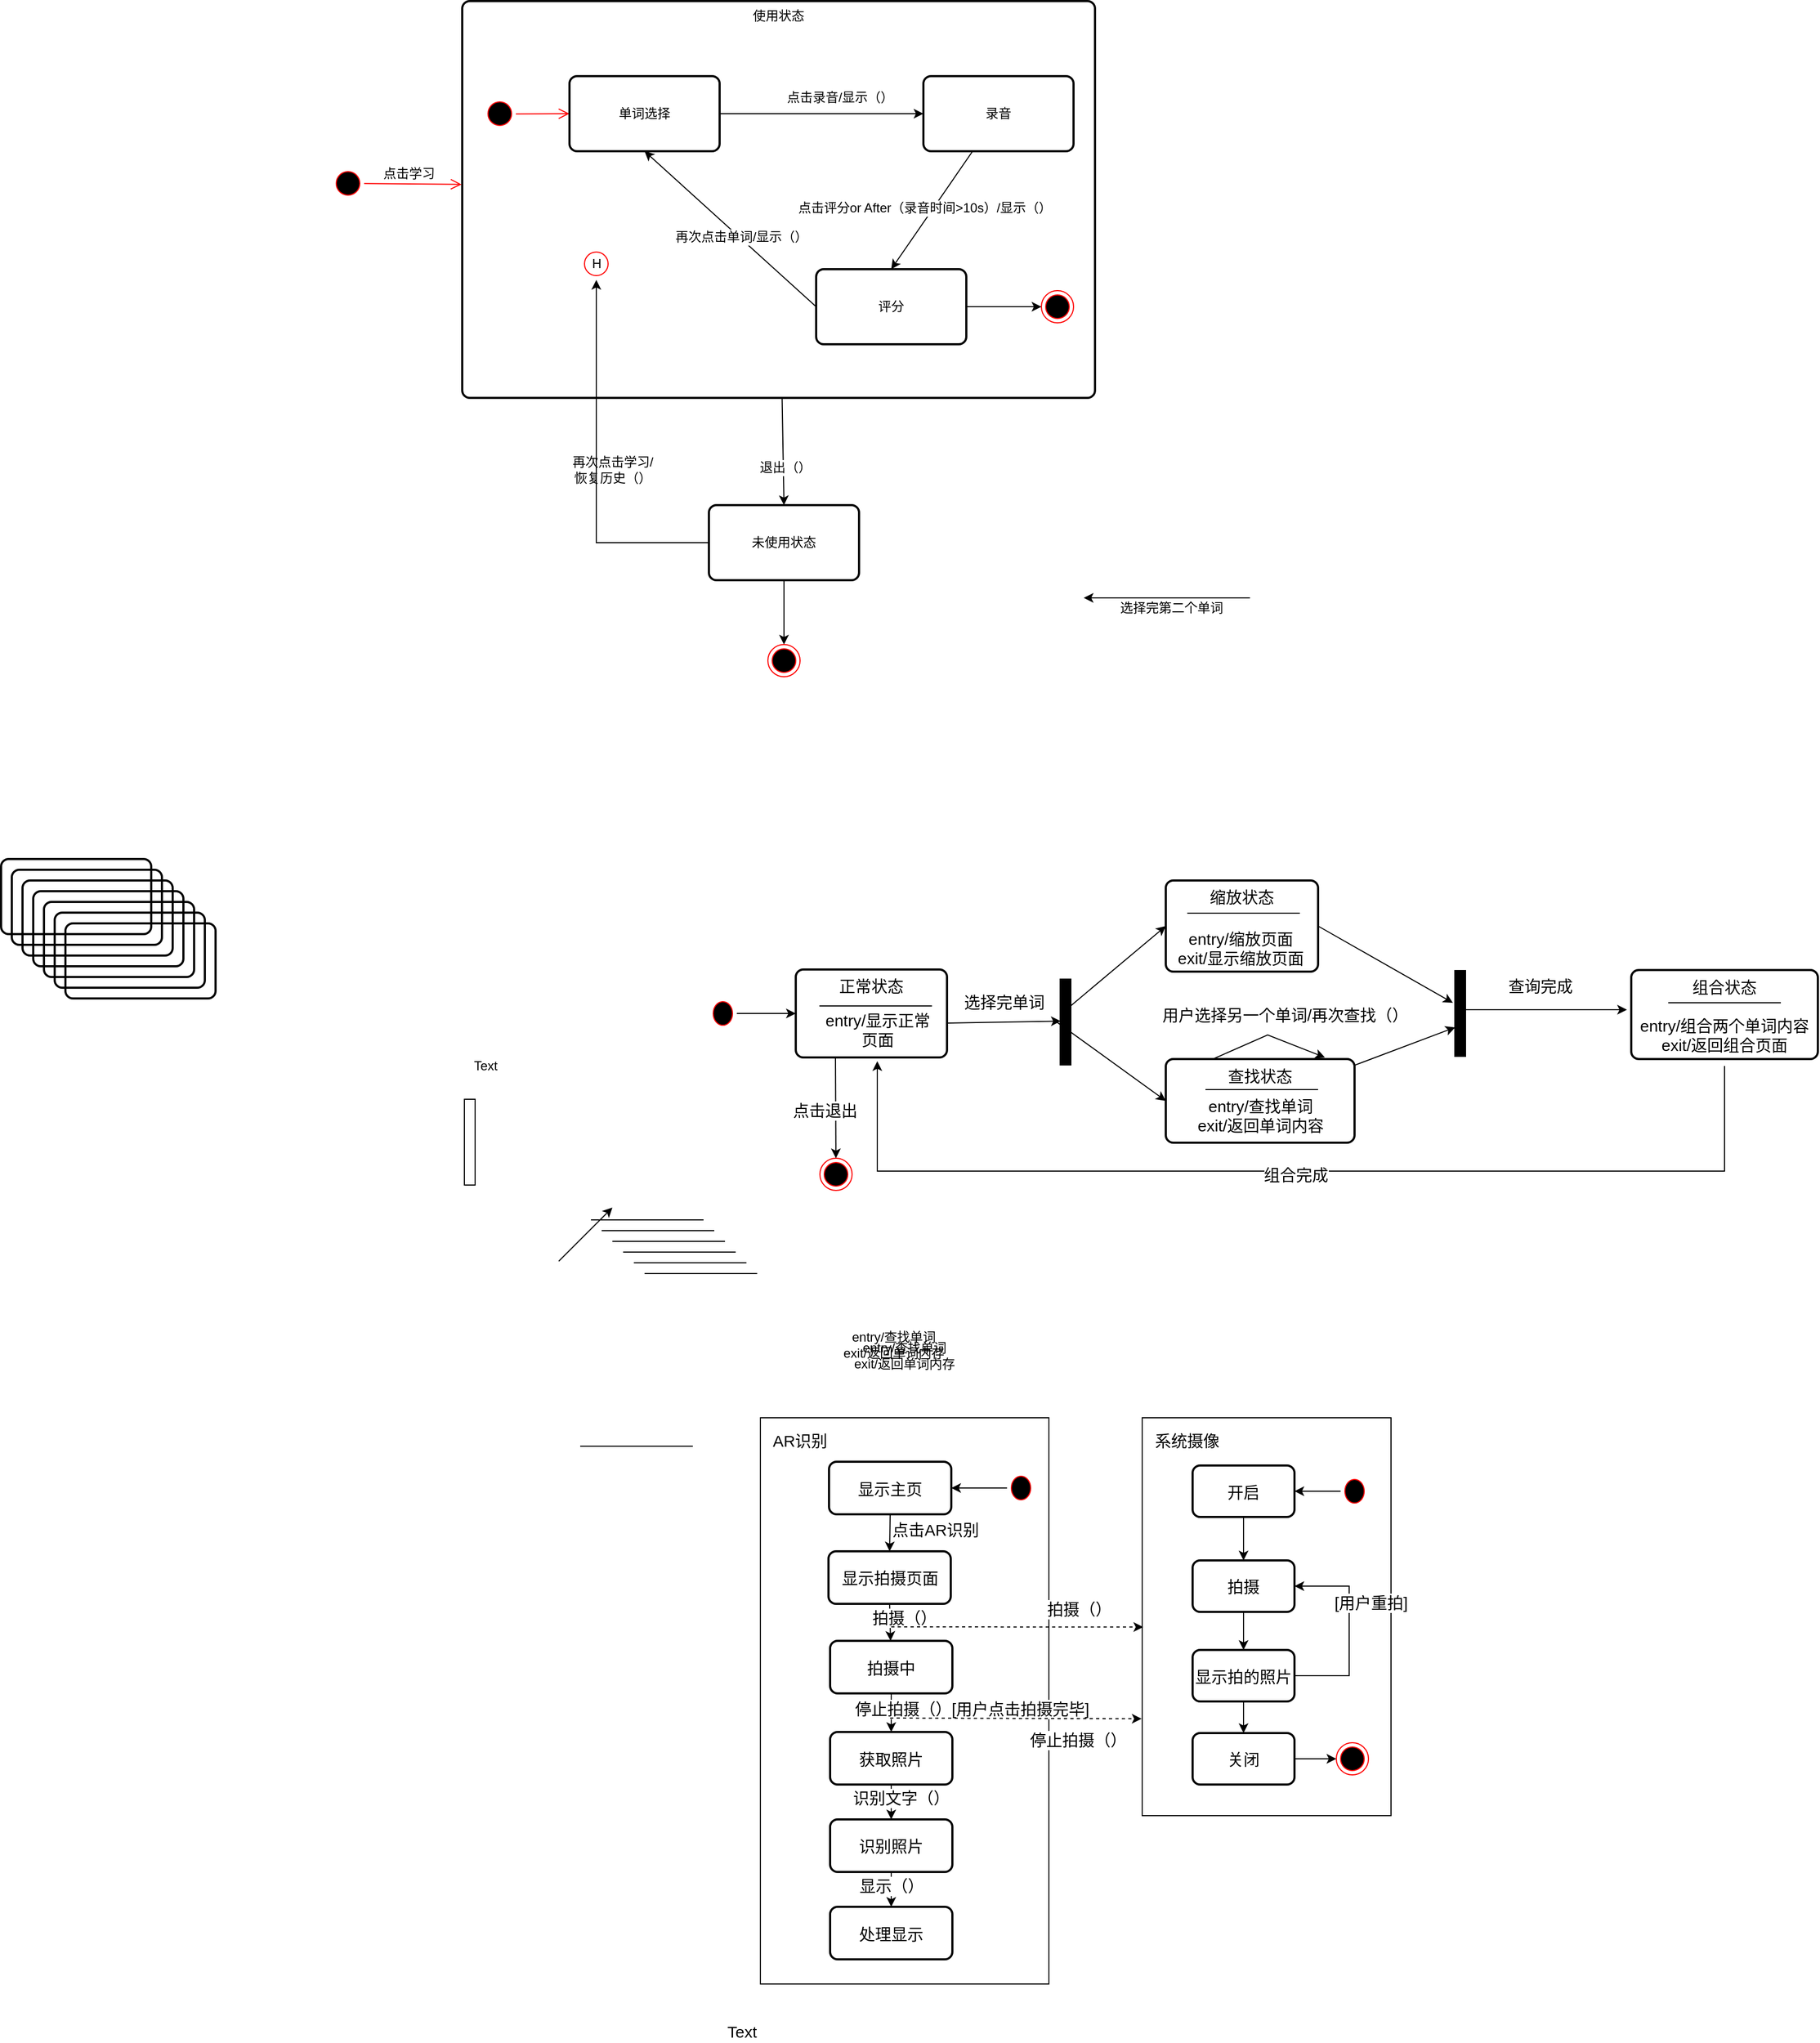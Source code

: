 <mxfile version="12.3.8" type="github" pages="1">
  <diagram id="GRlnLT7_2dkKa7F-6Pxh" name="Page-1">
    <mxGraphModel dx="924" dy="822" grid="0" gridSize="10" guides="1" tooltips="1" connect="1" arrows="1" fold="1" page="1" pageScale="1" pageWidth="3300" pageHeight="4681" math="0" shadow="0">
      <root>
        <mxCell id="0"/>
        <mxCell id="1" parent="0"/>
        <mxCell id="qPi3jKJnH22krAegCtyx-84" value="" style="rounded=0;whiteSpace=wrap;html=1;fillColor=none;fontSize=15;align=left;fontColor=none;labelBackgroundColor=none;noLabel=1;" vertex="1" parent="1">
          <mxGeometry x="1234" y="2051" width="232" height="371" as="geometry"/>
        </mxCell>
        <mxCell id="qPi3jKJnH22krAegCtyx-78" value="" style="rounded=0;whiteSpace=wrap;html=1;fillColor=none;fontSize=15;align=left;fontColor=none;labelBackgroundColor=none;noLabel=1;" vertex="1" parent="1">
          <mxGeometry x="878" y="2051" width="269" height="528" as="geometry"/>
        </mxCell>
        <mxCell id="qPi3jKJnH22krAegCtyx-14" style="edgeStyle=none;rounded=0;orthogonalLoop=1;jettySize=auto;html=1;exitX=1;exitY=0.5;exitDx=0;exitDy=0;" edge="1" parent="1">
          <mxGeometry relative="1" as="geometry">
            <mxPoint x="1334.5" y="1286.5" as="sourcePoint"/>
            <mxPoint x="1179.5" y="1286.5" as="targetPoint"/>
          </mxGeometry>
        </mxCell>
        <mxCell id="qPi3jKJnH22krAegCtyx-15" value="选择完第二个单词" style="text;html=1;align=center;verticalAlign=middle;resizable=0;points=[];;labelBackgroundColor=#ffffff;" vertex="1" connectable="0" parent="qPi3jKJnH22krAegCtyx-14">
          <mxGeometry x="0.347" y="2" relative="1" as="geometry">
            <mxPoint x="30.5" y="7.5" as="offset"/>
          </mxGeometry>
        </mxCell>
        <mxCell id="ZRmIogg5ReTRxEhvaVvf-26" style="edgeStyle=none;rounded=0;orthogonalLoop=1;jettySize=auto;html=1;entryX=0.5;entryY=0;entryDx=0;entryDy=0;" parent="1" source="ZRmIogg5ReTRxEhvaVvf-13" target="ZRmIogg5ReTRxEhvaVvf-12" edge="1">
          <mxGeometry relative="1" as="geometry">
            <mxPoint x="895" y="1190" as="targetPoint"/>
          </mxGeometry>
        </mxCell>
        <mxCell id="ZRmIogg5ReTRxEhvaVvf-28" value="退出（）" style="text;html=1;align=center;verticalAlign=middle;resizable=0;points=[];;labelBackgroundColor=#ffffff;" parent="ZRmIogg5ReTRxEhvaVvf-26" vertex="1" connectable="0">
          <mxGeometry x="0.29" y="1" relative="1" as="geometry">
            <mxPoint as="offset"/>
          </mxGeometry>
        </mxCell>
        <mxCell id="ZRmIogg5ReTRxEhvaVvf-33" style="edgeStyle=none;rounded=0;orthogonalLoop=1;jettySize=auto;html=1;exitX=0.5;exitY=1;exitDx=0;exitDy=0;entryX=0.5;entryY=0;entryDx=0;entryDy=0;" parent="1" source="ZRmIogg5ReTRxEhvaVvf-12" target="ZRmIogg5ReTRxEhvaVvf-32" edge="1">
          <mxGeometry relative="1" as="geometry"/>
        </mxCell>
        <mxCell id="ZRmIogg5ReTRxEhvaVvf-13" value="使用状态" style="rounded=1;whiteSpace=wrap;html=1;absoluteArcSize=1;arcSize=14;strokeWidth=2;fillColor=none;verticalAlign=top;" parent="1" vertex="1">
          <mxGeometry x="600" y="730" width="590" height="370" as="geometry"/>
        </mxCell>
        <mxCell id="ZRmIogg5ReTRxEhvaVvf-3" value="" style="rounded=1;whiteSpace=wrap;html=1;absoluteArcSize=1;arcSize=14;strokeWidth=2;fillColor=none;" parent="1" vertex="1">
          <mxGeometry x="170" y="1530" width="140" height="70" as="geometry"/>
        </mxCell>
        <mxCell id="ZRmIogg5ReTRxEhvaVvf-5" value="" style="ellipse;html=1;shape=endState;fillColor=#000000;strokeColor=#ff0000;" parent="1" vertex="1">
          <mxGeometry x="1140" y="1000" width="30" height="30" as="geometry"/>
        </mxCell>
        <mxCell id="ZRmIogg5ReTRxEhvaVvf-6" value="" style="ellipse;html=1;shape=startState;fillColor=#000000;strokeColor=#ff0000;" parent="1" vertex="1">
          <mxGeometry x="620" y="820" width="30" height="30" as="geometry"/>
        </mxCell>
        <mxCell id="ZRmIogg5ReTRxEhvaVvf-7" value="" style="html=1;verticalAlign=bottom;endArrow=open;endSize=8;strokeColor=#ff0000;entryX=0;entryY=0.5;entryDx=0;entryDy=0;" parent="1" source="ZRmIogg5ReTRxEhvaVvf-6" target="ZRmIogg5ReTRxEhvaVvf-16" edge="1">
          <mxGeometry relative="1" as="geometry">
            <mxPoint x="790" y="505" as="targetPoint"/>
          </mxGeometry>
        </mxCell>
        <mxCell id="ZRmIogg5ReTRxEhvaVvf-9" value="" style="rounded=1;whiteSpace=wrap;html=1;absoluteArcSize=1;arcSize=14;strokeWidth=2;fillColor=none;" parent="1" vertex="1">
          <mxGeometry x="180" y="1540" width="140" height="70" as="geometry"/>
        </mxCell>
        <mxCell id="qPi3jKJnH22krAegCtyx-66" style="edgeStyle=none;rounded=0;orthogonalLoop=1;jettySize=auto;html=1;exitX=1;exitY=0.5;exitDx=0;exitDy=0;entryX=-0.178;entryY=0.376;entryDx=0;entryDy=0;entryPerimeter=0;fontSize=15;" edge="1" parent="1" source="ZRmIogg5ReTRxEhvaVvf-11" target="qPi3jKJnH22krAegCtyx-53">
          <mxGeometry relative="1" as="geometry">
            <mxPoint x="1526.723" y="1648.578" as="targetPoint"/>
          </mxGeometry>
        </mxCell>
        <mxCell id="ZRmIogg5ReTRxEhvaVvf-11" value="缩放状态" style="rounded=1;whiteSpace=wrap;html=1;absoluteArcSize=1;arcSize=14;strokeWidth=2;fillColor=none;horizontal=1;verticalAlign=top;fontSize=15;" parent="1" vertex="1">
          <mxGeometry x="1256" y="1550" width="142" height="85" as="geometry"/>
        </mxCell>
        <mxCell id="ZRmIogg5ReTRxEhvaVvf-27" style="edgeStyle=none;rounded=0;orthogonalLoop=1;jettySize=auto;html=1;" parent="1" source="ZRmIogg5ReTRxEhvaVvf-12" target="ZRmIogg5ReTRxEhvaVvf-8" edge="1">
          <mxGeometry relative="1" as="geometry">
            <Array as="points">
              <mxPoint x="725" y="1235"/>
            </Array>
          </mxGeometry>
        </mxCell>
        <mxCell id="ZRmIogg5ReTRxEhvaVvf-12" value="未使用状态" style="rounded=1;whiteSpace=wrap;html=1;absoluteArcSize=1;arcSize=14;strokeWidth=2;fillColor=none;" parent="1" vertex="1">
          <mxGeometry x="830" y="1200" width="140" height="70" as="geometry"/>
        </mxCell>
        <mxCell id="ZRmIogg5ReTRxEhvaVvf-19" style="edgeStyle=none;rounded=0;orthogonalLoop=1;jettySize=auto;html=1;entryX=0.5;entryY=1;entryDx=0;entryDy=0;exitX=0;exitY=0.5;exitDx=0;exitDy=0;" parent="1" source="ZRmIogg5ReTRxEhvaVvf-14" target="ZRmIogg5ReTRxEhvaVvf-16" edge="1">
          <mxGeometry relative="1" as="geometry"/>
        </mxCell>
        <mxCell id="ZRmIogg5ReTRxEhvaVvf-22" value="再次点击单词/显示（）" style="text;html=1;align=center;verticalAlign=middle;resizable=0;points=[];;labelBackgroundColor=#ffffff;" parent="ZRmIogg5ReTRxEhvaVvf-19" vertex="1" connectable="0">
          <mxGeometry x="-0.277" relative="1" as="geometry">
            <mxPoint x="-12" y="-12.5" as="offset"/>
          </mxGeometry>
        </mxCell>
        <mxCell id="ZRmIogg5ReTRxEhvaVvf-24" style="edgeStyle=none;rounded=0;orthogonalLoop=1;jettySize=auto;html=1;exitX=1;exitY=0.5;exitDx=0;exitDy=0;entryX=0;entryY=0.5;entryDx=0;entryDy=0;" parent="1" source="ZRmIogg5ReTRxEhvaVvf-14" target="ZRmIogg5ReTRxEhvaVvf-5" edge="1">
          <mxGeometry relative="1" as="geometry"/>
        </mxCell>
        <mxCell id="ZRmIogg5ReTRxEhvaVvf-14" value="评分" style="rounded=1;whiteSpace=wrap;html=1;absoluteArcSize=1;arcSize=14;strokeWidth=2;fillColor=none;" parent="1" vertex="1">
          <mxGeometry x="930" y="980" width="140" height="70" as="geometry"/>
        </mxCell>
        <mxCell id="ZRmIogg5ReTRxEhvaVvf-18" style="edgeStyle=none;rounded=0;orthogonalLoop=1;jettySize=auto;html=1;entryX=0.5;entryY=0;entryDx=0;entryDy=0;" parent="1" source="ZRmIogg5ReTRxEhvaVvf-15" target="ZRmIogg5ReTRxEhvaVvf-14" edge="1">
          <mxGeometry relative="1" as="geometry"/>
        </mxCell>
        <mxCell id="ZRmIogg5ReTRxEhvaVvf-21" value="点击评分or After（录音时间&amp;gt;10s）/显示（）" style="text;html=1;align=center;verticalAlign=middle;resizable=0;points=[];;labelBackgroundColor=#ffffff;" parent="ZRmIogg5ReTRxEhvaVvf-18" vertex="1" connectable="0">
          <mxGeometry x="0.196" y="-3" relative="1" as="geometry">
            <mxPoint x="3" y="-11" as="offset"/>
          </mxGeometry>
        </mxCell>
        <mxCell id="ZRmIogg5ReTRxEhvaVvf-15" value="录音" style="rounded=1;whiteSpace=wrap;html=1;absoluteArcSize=1;arcSize=14;strokeWidth=2;fillColor=none;" parent="1" vertex="1">
          <mxGeometry x="1030" y="800" width="140" height="70" as="geometry"/>
        </mxCell>
        <mxCell id="ZRmIogg5ReTRxEhvaVvf-17" style="edgeStyle=none;rounded=0;orthogonalLoop=1;jettySize=auto;html=1;entryX=0;entryY=0.5;entryDx=0;entryDy=0;" parent="1" source="ZRmIogg5ReTRxEhvaVvf-16" target="ZRmIogg5ReTRxEhvaVvf-15" edge="1">
          <mxGeometry relative="1" as="geometry"/>
        </mxCell>
        <mxCell id="ZRmIogg5ReTRxEhvaVvf-20" value="点击录音/显示（）" style="text;html=1;align=center;verticalAlign=middle;resizable=0;points=[];;labelBackgroundColor=#ffffff;" parent="ZRmIogg5ReTRxEhvaVvf-17" vertex="1" connectable="0">
          <mxGeometry x="0.334" relative="1" as="geometry">
            <mxPoint x="-15" y="-15" as="offset"/>
          </mxGeometry>
        </mxCell>
        <mxCell id="ZRmIogg5ReTRxEhvaVvf-16" value="单词选择" style="rounded=1;whiteSpace=wrap;html=1;absoluteArcSize=1;arcSize=14;strokeWidth=2;fillColor=none;" parent="1" vertex="1">
          <mxGeometry x="700" y="800" width="140" height="70" as="geometry"/>
        </mxCell>
        <mxCell id="ZRmIogg5ReTRxEhvaVvf-8" value="H" style="ellipse;html=1;shape=startState;fillColor=none;strokeColor=#ff0000;" parent="1" vertex="1">
          <mxGeometry x="710" y="960" width="30" height="30" as="geometry"/>
        </mxCell>
        <mxCell id="ZRmIogg5ReTRxEhvaVvf-29" value="再次点击学习/&lt;br&gt;恢复历史（）" style="text;html=1;align=center;verticalAlign=middle;resizable=0;points=[];;autosize=1;" parent="1" vertex="1">
          <mxGeometry x="688" y="1151" width="104" height="32" as="geometry"/>
        </mxCell>
        <mxCell id="ZRmIogg5ReTRxEhvaVvf-30" value="" style="ellipse;html=1;shape=startState;fillColor=#000000;strokeColor=#ff0000;" parent="1" vertex="1">
          <mxGeometry x="478.5" y="885" width="30" height="30" as="geometry"/>
        </mxCell>
        <mxCell id="ZRmIogg5ReTRxEhvaVvf-31" value="" style="html=1;verticalAlign=bottom;endArrow=open;endSize=8;strokeColor=#ff0000;entryX=-0.001;entryY=0.462;entryDx=0;entryDy=0;entryPerimeter=0;" parent="1" source="ZRmIogg5ReTRxEhvaVvf-30" target="ZRmIogg5ReTRxEhvaVvf-13" edge="1">
          <mxGeometry relative="1" as="geometry">
            <mxPoint x="615" y="1380" as="targetPoint"/>
          </mxGeometry>
        </mxCell>
        <mxCell id="ZRmIogg5ReTRxEhvaVvf-32" value="" style="ellipse;html=1;shape=endState;fillColor=#000000;strokeColor=#ff0000;" parent="1" vertex="1">
          <mxGeometry x="885" y="1330" width="30" height="30" as="geometry"/>
        </mxCell>
        <mxCell id="qPi3jKJnH22krAegCtyx-3" value="点击学习" style="text;html=1;align=center;verticalAlign=middle;resizable=0;points=[];;autosize=1;" vertex="1" parent="1">
          <mxGeometry x="514.5" y="882" width="70" height="18" as="geometry"/>
        </mxCell>
        <mxCell id="qPi3jKJnH22krAegCtyx-9" style="edgeStyle=none;rounded=0;orthogonalLoop=1;jettySize=auto;html=1;exitX=1;exitY=0.5;exitDx=0;exitDy=0;fontSize=15;" edge="1" parent="1" source="qPi3jKJnH22krAegCtyx-4" target="qPi3jKJnH22krAegCtyx-5">
          <mxGeometry relative="1" as="geometry"/>
        </mxCell>
        <mxCell id="qPi3jKJnH22krAegCtyx-4" value="" style="ellipse;html=1;shape=startState;fillColor=#000000;strokeColor=#ff0000;fontSize=15;" vertex="1" parent="1">
          <mxGeometry x="830" y="1659" width="26" height="30" as="geometry"/>
        </mxCell>
        <mxCell id="qPi3jKJnH22krAegCtyx-5" value="正常状态" style="rounded=1;whiteSpace=wrap;html=1;absoluteArcSize=1;arcSize=14;strokeWidth=2;fillColor=none;horizontal=1;verticalAlign=top;fontSize=15;" vertex="1" parent="1">
          <mxGeometry x="911" y="1633" width="141" height="82" as="geometry"/>
        </mxCell>
        <mxCell id="qPi3jKJnH22krAegCtyx-12" style="edgeStyle=none;rounded=0;orthogonalLoop=1;jettySize=auto;html=1;exitX=1;exitY=0.5;exitDx=0;exitDy=0;entryX=0.053;entryY=0.489;entryDx=0;entryDy=0;entryPerimeter=0;fontSize=15;" edge="1" parent="1" target="qPi3jKJnH22krAegCtyx-32">
          <mxGeometry relative="1" as="geometry">
            <mxPoint x="1051.0" y="1683" as="sourcePoint"/>
            <mxPoint x="1149" y="1683" as="targetPoint"/>
          </mxGeometry>
        </mxCell>
        <mxCell id="qPi3jKJnH22krAegCtyx-13" value="选择完单词" style="text;html=1;align=center;verticalAlign=middle;resizable=0;points=[];;labelBackgroundColor=#ffffff;fontSize=15;" vertex="1" connectable="0" parent="qPi3jKJnH22krAegCtyx-12">
          <mxGeometry x="0.347" y="2" relative="1" as="geometry">
            <mxPoint x="-18.5" y="-16.5" as="offset"/>
          </mxGeometry>
        </mxCell>
        <mxCell id="qPi3jKJnH22krAegCtyx-17" value="" style="rounded=1;whiteSpace=wrap;html=1;absoluteArcSize=1;arcSize=14;strokeWidth=2;fillColor=none;" vertex="1" parent="1">
          <mxGeometry x="190" y="1550" width="140" height="70" as="geometry"/>
        </mxCell>
        <mxCell id="qPi3jKJnH22krAegCtyx-18" value="" style="rounded=1;whiteSpace=wrap;html=1;absoluteArcSize=1;arcSize=14;strokeWidth=2;fillColor=none;" vertex="1" parent="1">
          <mxGeometry x="200" y="1560" width="140" height="70" as="geometry"/>
        </mxCell>
        <mxCell id="qPi3jKJnH22krAegCtyx-19" value="" style="rounded=1;whiteSpace=wrap;html=1;absoluteArcSize=1;arcSize=14;strokeWidth=2;fillColor=none;" vertex="1" parent="1">
          <mxGeometry x="210" y="1570" width="140" height="70" as="geometry"/>
        </mxCell>
        <mxCell id="qPi3jKJnH22krAegCtyx-20" value="" style="rounded=1;whiteSpace=wrap;html=1;absoluteArcSize=1;arcSize=14;strokeWidth=2;fillColor=none;" vertex="1" parent="1">
          <mxGeometry x="220" y="1580" width="140" height="70" as="geometry"/>
        </mxCell>
        <mxCell id="qPi3jKJnH22krAegCtyx-21" value="" style="rounded=1;whiteSpace=wrap;html=1;absoluteArcSize=1;arcSize=14;strokeWidth=2;fillColor=none;" vertex="1" parent="1">
          <mxGeometry x="230" y="1590" width="140" height="70" as="geometry"/>
        </mxCell>
        <mxCell id="qPi3jKJnH22krAegCtyx-105" style="edgeStyle=none;rounded=0;orthogonalLoop=1;jettySize=auto;html=1;exitX=0.5;exitY=1;exitDx=0;exitDy=0;endArrow=classic;endFill=1;fontSize=15;fontColor=none;" edge="1" parent="1" source="qPi3jKJnH22krAegCtyx-22" target="qPi3jKJnH22krAegCtyx-104">
          <mxGeometry relative="1" as="geometry"/>
        </mxCell>
        <mxCell id="qPi3jKJnH22krAegCtyx-22" value="开启" style="rounded=1;whiteSpace=wrap;html=1;absoluteArcSize=1;arcSize=14;strokeWidth=2;fillColor=none;fontSize=15;" vertex="1" parent="1">
          <mxGeometry x="1281" y="2095.5" width="95" height="48" as="geometry"/>
        </mxCell>
        <mxCell id="qPi3jKJnH22krAegCtyx-85" style="edgeStyle=none;rounded=0;orthogonalLoop=1;jettySize=auto;html=1;exitX=0.5;exitY=1;exitDx=0;exitDy=0;entryX=0.5;entryY=0;entryDx=0;entryDy=0;fontSize=15;fontColor=none;" edge="1" parent="1" source="qPi3jKJnH22krAegCtyx-23" target="qPi3jKJnH22krAegCtyx-83">
          <mxGeometry relative="1" as="geometry"/>
        </mxCell>
        <mxCell id="qPi3jKJnH22krAegCtyx-86" value="点击AR识别" style="text;html=1;align=center;verticalAlign=middle;resizable=0;points=[];;labelBackgroundColor=#ffffff;fontSize=15;fontColor=none;" vertex="1" connectable="0" parent="qPi3jKJnH22krAegCtyx-85">
          <mxGeometry x="-0.377" y="-2" relative="1" as="geometry">
            <mxPoint x="43.5" y="3" as="offset"/>
          </mxGeometry>
        </mxCell>
        <mxCell id="qPi3jKJnH22krAegCtyx-23" value="显示主页" style="rounded=1;whiteSpace=wrap;html=1;absoluteArcSize=1;arcSize=14;strokeWidth=2;fillColor=none;fontSize=15;" vertex="1" parent="1">
          <mxGeometry x="942" y="2092" width="114" height="49" as="geometry"/>
        </mxCell>
        <mxCell id="qPi3jKJnH22krAegCtyx-24" value="组合状态" style="rounded=1;whiteSpace=wrap;html=1;absoluteArcSize=1;arcSize=14;strokeWidth=2;fillColor=none;verticalAlign=top;fontSize=15;" vertex="1" parent="1">
          <mxGeometry x="1690" y="1633.5" width="174" height="83" as="geometry"/>
        </mxCell>
        <mxCell id="qPi3jKJnH22krAegCtyx-29" value="Text" style="text;html=1;strokeColor=none;fillColor=none;align=center;verticalAlign=middle;whiteSpace=wrap;rounded=0;" vertex="1" parent="1">
          <mxGeometry x="602" y="1713" width="40" height="20" as="geometry"/>
        </mxCell>
        <mxCell id="qPi3jKJnH22krAegCtyx-31" value="" style="html=1;points=[];perimeter=orthogonalPerimeter;" vertex="1" parent="1">
          <mxGeometry x="602" y="1754" width="10" height="80" as="geometry"/>
        </mxCell>
        <mxCell id="qPi3jKJnH22krAegCtyx-51" style="edgeStyle=none;rounded=0;orthogonalLoop=1;jettySize=auto;html=1;entryX=0;entryY=0.5;entryDx=0;entryDy=0;exitX=0.5;exitY=0.362;exitDx=0;exitDy=0;exitPerimeter=0;fontSize=15;" edge="1" parent="1" source="qPi3jKJnH22krAegCtyx-32" target="ZRmIogg5ReTRxEhvaVvf-11">
          <mxGeometry relative="1" as="geometry"/>
        </mxCell>
        <mxCell id="qPi3jKJnH22krAegCtyx-52" style="edgeStyle=none;rounded=0;orthogonalLoop=1;jettySize=auto;html=1;entryX=0;entryY=0.5;entryDx=0;entryDy=0;exitX=-0.29;exitY=0.502;exitDx=0;exitDy=0;exitPerimeter=0;fontSize=15;" edge="1" parent="1" source="qPi3jKJnH22krAegCtyx-32" target="qPi3jKJnH22krAegCtyx-33">
          <mxGeometry relative="1" as="geometry"/>
        </mxCell>
        <mxCell id="qPi3jKJnH22krAegCtyx-32" value="" style="html=1;points=[];perimeter=orthogonalPerimeter;fillColor=#000000;fontSize=15;" vertex="1" parent="1">
          <mxGeometry x="1157.5" y="1642" width="10" height="80" as="geometry"/>
        </mxCell>
        <mxCell id="qPi3jKJnH22krAegCtyx-64" style="edgeStyle=none;rounded=0;orthogonalLoop=1;jettySize=auto;html=1;exitX=0.25;exitY=0;exitDx=0;exitDy=0;entryX=0.843;entryY=-0.019;entryDx=0;entryDy=0;entryPerimeter=0;fontSize=15;" edge="1" parent="1" source="qPi3jKJnH22krAegCtyx-33" target="qPi3jKJnH22krAegCtyx-33">
          <mxGeometry relative="1" as="geometry">
            <Array as="points">
              <mxPoint x="1351" y="1694"/>
            </Array>
          </mxGeometry>
        </mxCell>
        <mxCell id="qPi3jKJnH22krAegCtyx-65" value="用户选择另一个单词/再次查找（）" style="text;html=1;align=center;verticalAlign=middle;resizable=0;points=[];;labelBackgroundColor=#ffffff;fontSize=15;" vertex="1" connectable="0" parent="qPi3jKJnH22krAegCtyx-64">
          <mxGeometry x="0.504" relative="1" as="geometry">
            <mxPoint x="-11.5" y="-29.5" as="offset"/>
          </mxGeometry>
        </mxCell>
        <mxCell id="qPi3jKJnH22krAegCtyx-67" style="edgeStyle=none;rounded=0;orthogonalLoop=1;jettySize=auto;html=1;entryX=0.037;entryY=0.662;entryDx=0;entryDy=0;entryPerimeter=0;fontSize=15;" edge="1" parent="1" source="qPi3jKJnH22krAegCtyx-33" target="qPi3jKJnH22krAegCtyx-53">
          <mxGeometry relative="1" as="geometry"/>
        </mxCell>
        <mxCell id="qPi3jKJnH22krAegCtyx-33" value="查找状态" style="rounded=1;whiteSpace=wrap;html=1;absoluteArcSize=1;arcSize=14;strokeWidth=2;fillColor=none;horizontal=1;verticalAlign=top;fontSize=15;" vertex="1" parent="1">
          <mxGeometry x="1256" y="1716.5" width="176" height="78" as="geometry"/>
        </mxCell>
        <mxCell id="qPi3jKJnH22krAegCtyx-34" value="entry/查找单词&lt;br style=&quot;font-size: 15px;&quot;&gt;exit/返回单词内容" style="text;html=1;strokeColor=none;fillColor=none;align=center;verticalAlign=middle;whiteSpace=wrap;rounded=0;fontSize=15;" vertex="1" parent="1">
          <mxGeometry x="1270.5" y="1739" width="147" height="59" as="geometry"/>
        </mxCell>
        <mxCell id="qPi3jKJnH22krAegCtyx-35" value="" style="line;strokeWidth=1;fillColor=none;align=left;verticalAlign=middle;spacingTop=-1;spacingLeft=3;spacingRight=3;rotatable=0;labelPosition=right;points=[];portConstraint=eastwest;fontSize=15;" vertex="1" parent="1">
          <mxGeometry x="1293" y="1741" width="105" height="8" as="geometry"/>
        </mxCell>
        <mxCell id="qPi3jKJnH22krAegCtyx-36" value="entry/查找单词&lt;br&gt;exit/返回单词内存" style="text;html=1;strokeColor=none;fillColor=none;align=center;verticalAlign=middle;whiteSpace=wrap;rounded=0;" vertex="1" parent="1">
          <mxGeometry x="948.5" y="1953" width="107" height="59" as="geometry"/>
        </mxCell>
        <mxCell id="qPi3jKJnH22krAegCtyx-37" value="" style="line;strokeWidth=1;fillColor=none;align=left;verticalAlign=middle;spacingTop=-1;spacingLeft=3;spacingRight=3;rotatable=0;labelPosition=right;points=[];portConstraint=eastwest;fontSize=15;" vertex="1" parent="1">
          <mxGeometry x="1276" y="1576.5" width="105" height="8" as="geometry"/>
        </mxCell>
        <mxCell id="qPi3jKJnH22krAegCtyx-38" value="" style="line;strokeWidth=1;fillColor=none;align=left;verticalAlign=middle;spacingTop=-1;spacingLeft=3;spacingRight=3;rotatable=0;labelPosition=right;points=[];portConstraint=eastwest;fontSize=15;" vertex="1" parent="1">
          <mxGeometry x="1724.5" y="1660" width="105" height="8" as="geometry"/>
        </mxCell>
        <mxCell id="qPi3jKJnH22krAegCtyx-39" value="" style="line;strokeWidth=1;fillColor=none;align=left;verticalAlign=middle;spacingTop=-1;spacingLeft=3;spacingRight=3;rotatable=0;labelPosition=right;points=[];portConstraint=eastwest;fontSize=15;" vertex="1" parent="1">
          <mxGeometry x="933" y="1663" width="105" height="8" as="geometry"/>
        </mxCell>
        <mxCell id="qPi3jKJnH22krAegCtyx-40" value="" style="line;strokeWidth=1;fillColor=none;align=left;verticalAlign=middle;spacingTop=-1;spacingLeft=3;spacingRight=3;rotatable=0;labelPosition=right;points=[];portConstraint=eastwest;" vertex="1" parent="1">
          <mxGeometry x="720" y="1862.5" width="105" height="8" as="geometry"/>
        </mxCell>
        <mxCell id="qPi3jKJnH22krAegCtyx-41" value="" style="line;strokeWidth=1;fillColor=none;align=left;verticalAlign=middle;spacingTop=-1;spacingLeft=3;spacingRight=3;rotatable=0;labelPosition=right;points=[];portConstraint=eastwest;" vertex="1" parent="1">
          <mxGeometry x="730" y="1872.5" width="105" height="8" as="geometry"/>
        </mxCell>
        <mxCell id="qPi3jKJnH22krAegCtyx-42" value="" style="line;strokeWidth=1;fillColor=none;align=left;verticalAlign=middle;spacingTop=-1;spacingLeft=3;spacingRight=3;rotatable=0;labelPosition=right;points=[];portConstraint=eastwest;" vertex="1" parent="1">
          <mxGeometry x="740" y="1882.5" width="105" height="8" as="geometry"/>
        </mxCell>
        <mxCell id="qPi3jKJnH22krAegCtyx-43" value="" style="line;strokeWidth=1;fillColor=none;align=left;verticalAlign=middle;spacingTop=-1;spacingLeft=3;spacingRight=3;rotatable=0;labelPosition=right;points=[];portConstraint=eastwest;" vertex="1" parent="1">
          <mxGeometry x="750" y="1892.5" width="105" height="8" as="geometry"/>
        </mxCell>
        <mxCell id="qPi3jKJnH22krAegCtyx-44" value="" style="line;strokeWidth=1;fillColor=none;align=left;verticalAlign=middle;spacingTop=-1;spacingLeft=3;spacingRight=3;rotatable=0;labelPosition=right;points=[];portConstraint=eastwest;" vertex="1" parent="1">
          <mxGeometry x="760" y="1902.5" width="105" height="8" as="geometry"/>
        </mxCell>
        <mxCell id="qPi3jKJnH22krAegCtyx-45" value="" style="line;strokeWidth=1;fillColor=none;align=left;verticalAlign=middle;spacingTop=-1;spacingLeft=3;spacingRight=3;rotatable=0;labelPosition=right;points=[];portConstraint=eastwest;" vertex="1" parent="1">
          <mxGeometry x="770" y="1912.5" width="105" height="8" as="geometry"/>
        </mxCell>
        <mxCell id="qPi3jKJnH22krAegCtyx-46" value="" style="line;strokeWidth=1;fillColor=none;align=left;verticalAlign=middle;spacingTop=-1;spacingLeft=3;spacingRight=3;rotatable=0;labelPosition=right;points=[];portConstraint=eastwest;" vertex="1" parent="1">
          <mxGeometry x="710" y="2073.5" width="105" height="8" as="geometry"/>
        </mxCell>
        <mxCell id="qPi3jKJnH22krAegCtyx-47" value="entry/查找单词&lt;br&gt;exit/返回单词内存" style="text;html=1;strokeColor=none;fillColor=none;align=center;verticalAlign=middle;whiteSpace=wrap;rounded=0;" vertex="1" parent="1">
          <mxGeometry x="958.5" y="1963" width="107" height="59" as="geometry"/>
        </mxCell>
        <mxCell id="qPi3jKJnH22krAegCtyx-48" value="entry/显示正常页面" style="text;html=1;strokeColor=none;fillColor=none;align=center;verticalAlign=middle;whiteSpace=wrap;rounded=0;fontSize=15;" vertex="1" parent="1">
          <mxGeometry x="933.5" y="1659.5" width="107" height="59" as="geometry"/>
        </mxCell>
        <mxCell id="qPi3jKJnH22krAegCtyx-69" style="edgeStyle=orthogonalEdgeStyle;rounded=0;orthogonalLoop=1;jettySize=auto;html=1;exitX=0.5;exitY=1;exitDx=0;exitDy=0;entryX=0.5;entryY=1;entryDx=0;entryDy=0;fontSize=15;" edge="1" parent="1" source="qPi3jKJnH22krAegCtyx-49" target="qPi3jKJnH22krAegCtyx-48">
          <mxGeometry relative="1" as="geometry">
            <Array as="points">
              <mxPoint x="1777" y="1821"/>
              <mxPoint x="987" y="1821"/>
            </Array>
          </mxGeometry>
        </mxCell>
        <mxCell id="qPi3jKJnH22krAegCtyx-70" value="组合完成" style="text;html=1;align=center;verticalAlign=middle;resizable=0;points=[];;labelBackgroundColor=#ffffff;fontSize=15;" vertex="1" connectable="0" parent="qPi3jKJnH22krAegCtyx-69">
          <mxGeometry x="-0.263" y="2" relative="1" as="geometry">
            <mxPoint x="-133" y="1" as="offset"/>
          </mxGeometry>
        </mxCell>
        <mxCell id="qPi3jKJnH22krAegCtyx-49" value="entry/组合两个单词内容&lt;br style=&quot;font-size: 15px;&quot;&gt;exit/返回组合页面" style="text;html=1;strokeColor=none;fillColor=none;align=center;verticalAlign=middle;whiteSpace=wrap;rounded=0;fontSize=15;" vertex="1" parent="1">
          <mxGeometry x="1692" y="1664" width="170" height="59" as="geometry"/>
        </mxCell>
        <mxCell id="qPi3jKJnH22krAegCtyx-50" value="entry/缩放页面&lt;br style=&quot;font-size: 15px;&quot;&gt;exit/显示缩放页面" style="text;html=1;strokeColor=none;fillColor=none;align=center;verticalAlign=middle;whiteSpace=wrap;rounded=0;fontSize=15;" vertex="1" parent="1">
          <mxGeometry x="1265" y="1583" width="122" height="59" as="geometry"/>
        </mxCell>
        <mxCell id="qPi3jKJnH22krAegCtyx-68" style="edgeStyle=none;rounded=0;orthogonalLoop=1;jettySize=auto;html=1;entryX=0;entryY=0.5;entryDx=0;entryDy=0;fontSize=15;" edge="1" parent="1">
          <mxGeometry relative="1" as="geometry">
            <mxPoint x="1535.5" y="1670.5" as="sourcePoint"/>
            <mxPoint x="1686" y="1670.5" as="targetPoint"/>
          </mxGeometry>
        </mxCell>
        <mxCell id="qPi3jKJnH22krAegCtyx-71" value="查询完成" style="text;html=1;align=center;verticalAlign=middle;resizable=0;points=[];;labelBackgroundColor=#ffffff;fontSize=15;" vertex="1" connectable="0" parent="qPi3jKJnH22krAegCtyx-68">
          <mxGeometry x="-0.355" relative="1" as="geometry">
            <mxPoint x="20.5" y="-23" as="offset"/>
          </mxGeometry>
        </mxCell>
        <mxCell id="qPi3jKJnH22krAegCtyx-53" value="" style="html=1;points=[];perimeter=orthogonalPerimeter;fillColor=#000000;fontSize=15;" vertex="1" parent="1">
          <mxGeometry x="1525.5" y="1634" width="10" height="80" as="geometry"/>
        </mxCell>
        <mxCell id="qPi3jKJnH22krAegCtyx-56" value="" style="endArrow=classic;html=1;" edge="1" parent="1">
          <mxGeometry width="50" height="50" relative="1" as="geometry">
            <mxPoint x="690" y="1905" as="sourcePoint"/>
            <mxPoint x="740" y="1855" as="targetPoint"/>
          </mxGeometry>
        </mxCell>
        <mxCell id="qPi3jKJnH22krAegCtyx-72" value="" style="ellipse;html=1;shape=endState;fillColor=#000000;strokeColor=#ff0000;" vertex="1" parent="1">
          <mxGeometry x="933.5" y="1809" width="30" height="30" as="geometry"/>
        </mxCell>
        <mxCell id="qPi3jKJnH22krAegCtyx-73" style="edgeStyle=none;rounded=0;orthogonalLoop=1;jettySize=auto;html=1;exitX=0.5;exitY=1;exitDx=0;exitDy=0;" edge="1" parent="1" target="qPi3jKJnH22krAegCtyx-72">
          <mxGeometry relative="1" as="geometry">
            <mxPoint x="948" y="1715" as="sourcePoint"/>
            <mxPoint x="948" y="1775" as="targetPoint"/>
          </mxGeometry>
        </mxCell>
        <mxCell id="qPi3jKJnH22krAegCtyx-75" value="点击退出" style="text;html=1;align=center;verticalAlign=middle;resizable=0;points=[];;labelBackgroundColor=#ffffff;fontSize=15;" vertex="1" connectable="0" parent="qPi3jKJnH22krAegCtyx-73">
          <mxGeometry x="0.452" y="-1" relative="1" as="geometry">
            <mxPoint x="-9.5" y="-19" as="offset"/>
          </mxGeometry>
        </mxCell>
        <mxCell id="qPi3jKJnH22krAegCtyx-81" style="edgeStyle=none;rounded=0;orthogonalLoop=1;jettySize=auto;html=1;exitX=0;exitY=0.5;exitDx=0;exitDy=0;entryX=1;entryY=0.5;entryDx=0;entryDy=0;fontSize=15;fontColor=none;" edge="1" parent="1" source="qPi3jKJnH22krAegCtyx-76" target="qPi3jKJnH22krAegCtyx-23">
          <mxGeometry relative="1" as="geometry"/>
        </mxCell>
        <mxCell id="qPi3jKJnH22krAegCtyx-76" value="" style="ellipse;html=1;shape=startState;fillColor=#000000;strokeColor=#ff0000;fontSize=15;" vertex="1" parent="1">
          <mxGeometry x="1108" y="2101.5" width="26" height="30" as="geometry"/>
        </mxCell>
        <mxCell id="qPi3jKJnH22krAegCtyx-88" style="edgeStyle=none;rounded=0;orthogonalLoop=1;jettySize=auto;html=1;exitX=0.5;exitY=1;exitDx=0;exitDy=0;fontSize=15;fontColor=none;" edge="1" parent="1" source="qPi3jKJnH22krAegCtyx-83" target="qPi3jKJnH22krAegCtyx-87">
          <mxGeometry relative="1" as="geometry"/>
        </mxCell>
        <mxCell id="qPi3jKJnH22krAegCtyx-89" value="拍摄（）" style="text;html=1;align=center;verticalAlign=middle;resizable=0;points=[];;labelBackgroundColor=#ffffff;fontSize=15;fontColor=none;" vertex="1" connectable="0" parent="qPi3jKJnH22krAegCtyx-88">
          <mxGeometry x="-0.348" y="1" relative="1" as="geometry">
            <mxPoint x="12" y="0.5" as="offset"/>
          </mxGeometry>
        </mxCell>
        <mxCell id="qPi3jKJnH22krAegCtyx-83" value="显示拍摄页面" style="rounded=1;whiteSpace=wrap;html=1;absoluteArcSize=1;arcSize=14;strokeWidth=2;fillColor=none;fontSize=15;" vertex="1" parent="1">
          <mxGeometry x="941.5" y="2175.5" width="114" height="49" as="geometry"/>
        </mxCell>
        <mxCell id="qPi3jKJnH22krAegCtyx-100" style="edgeStyle=none;rounded=0;orthogonalLoop=1;jettySize=auto;html=1;endArrow=classic;endFill=1;fontSize=15;fontColor=none;" edge="1" parent="1" source="qPi3jKJnH22krAegCtyx-87" target="qPi3jKJnH22krAegCtyx-99">
          <mxGeometry relative="1" as="geometry"/>
        </mxCell>
        <mxCell id="qPi3jKJnH22krAegCtyx-103" value="停止拍摄（）[用户点击拍摄完毕]" style="text;html=1;align=center;verticalAlign=middle;resizable=0;points=[];;labelBackgroundColor=#ffffff;fontSize=15;fontColor=none;" vertex="1" connectable="0" parent="qPi3jKJnH22krAegCtyx-100">
          <mxGeometry x="-0.539" y="-1" relative="1" as="geometry">
            <mxPoint x="76" y="5.5" as="offset"/>
          </mxGeometry>
        </mxCell>
        <mxCell id="qPi3jKJnH22krAegCtyx-87" value="拍摄中" style="rounded=1;whiteSpace=wrap;html=1;absoluteArcSize=1;arcSize=14;strokeWidth=2;fillColor=none;fontSize=15;" vertex="1" parent="1">
          <mxGeometry x="943" y="2259" width="114" height="49" as="geometry"/>
        </mxCell>
        <mxCell id="qPi3jKJnH22krAegCtyx-90" value="" style="endArrow=classic;dashed=1;html=1;fontSize=15;fontColor=none;entryX=0.004;entryY=0.526;entryDx=0;entryDy=0;entryPerimeter=0;endFill=1;" edge="1" parent="1" target="qPi3jKJnH22krAegCtyx-84">
          <mxGeometry width="50" height="50" relative="1" as="geometry">
            <mxPoint x="1000" y="2246" as="sourcePoint"/>
            <mxPoint x="1137" y="2246" as="targetPoint"/>
          </mxGeometry>
        </mxCell>
        <mxCell id="qPi3jKJnH22krAegCtyx-91" value="拍摄（）" style="text;html=1;align=center;verticalAlign=middle;resizable=0;points=[];;labelBackgroundColor=#ffffff;fontSize=15;fontColor=none;" vertex="1" connectable="0" parent="qPi3jKJnH22krAegCtyx-90">
          <mxGeometry x="0.466" y="-1" relative="1" as="geometry">
            <mxPoint x="3" y="-18.5" as="offset"/>
          </mxGeometry>
        </mxCell>
        <mxCell id="qPi3jKJnH22krAegCtyx-92" value="Text" style="text;html=1;strokeColor=none;fillColor=none;align=center;verticalAlign=middle;whiteSpace=wrap;rounded=0;labelBackgroundColor=none;fontSize=15;fontColor=none;" vertex="1" parent="1">
          <mxGeometry x="841" y="2613" width="40" height="20" as="geometry"/>
        </mxCell>
        <mxCell id="qPi3jKJnH22krAegCtyx-93" value="AR识别" style="text;html=1;strokeColor=none;fillColor=none;align=center;verticalAlign=middle;whiteSpace=wrap;rounded=0;labelBackgroundColor=none;fontSize=15;fontColor=none;" vertex="1" parent="1">
          <mxGeometry x="879" y="2061.5" width="72" height="20" as="geometry"/>
        </mxCell>
        <mxCell id="qPi3jKJnH22krAegCtyx-94" value="系统摄像" style="text;html=1;strokeColor=none;fillColor=none;align=center;verticalAlign=middle;whiteSpace=wrap;rounded=0;labelBackgroundColor=none;fontSize=15;fontColor=none;" vertex="1" parent="1">
          <mxGeometry x="1242" y="2062" width="68" height="20" as="geometry"/>
        </mxCell>
        <mxCell id="qPi3jKJnH22krAegCtyx-98" style="edgeStyle=none;rounded=0;orthogonalLoop=1;jettySize=auto;html=1;exitX=0;exitY=0.5;exitDx=0;exitDy=0;entryX=1;entryY=0.5;entryDx=0;entryDy=0;endArrow=classic;endFill=1;fontSize=15;fontColor=none;" edge="1" parent="1" source="qPi3jKJnH22krAegCtyx-97" target="qPi3jKJnH22krAegCtyx-22">
          <mxGeometry relative="1" as="geometry"/>
        </mxCell>
        <mxCell id="qPi3jKJnH22krAegCtyx-97" value="" style="ellipse;html=1;shape=startState;fillColor=#000000;strokeColor=#ff0000;fontSize=15;" vertex="1" parent="1">
          <mxGeometry x="1419" y="2104.5" width="26" height="30" as="geometry"/>
        </mxCell>
        <mxCell id="qPi3jKJnH22krAegCtyx-116" style="edgeStyle=orthogonalEdgeStyle;rounded=0;orthogonalLoop=1;jettySize=auto;html=1;exitX=0.5;exitY=1;exitDx=0;exitDy=0;entryX=0.5;entryY=0;entryDx=0;entryDy=0;endArrow=classic;endFill=1;fontSize=15;fontColor=none;" edge="1" parent="1" source="qPi3jKJnH22krAegCtyx-99" target="qPi3jKJnH22krAegCtyx-115">
          <mxGeometry relative="1" as="geometry"/>
        </mxCell>
        <mxCell id="qPi3jKJnH22krAegCtyx-121" value="识别文字（）" style="text;html=1;align=center;verticalAlign=middle;resizable=0;points=[];;labelBackgroundColor=#ffffff;fontSize=15;fontColor=none;" vertex="1" connectable="0" parent="qPi3jKJnH22krAegCtyx-116">
          <mxGeometry x="0.214" y="2" relative="1" as="geometry">
            <mxPoint x="7" y="-7.5" as="offset"/>
          </mxGeometry>
        </mxCell>
        <mxCell id="qPi3jKJnH22krAegCtyx-99" value="获取照片" style="rounded=1;whiteSpace=wrap;html=1;absoluteArcSize=1;arcSize=14;strokeWidth=2;fillColor=none;fontSize=15;" vertex="1" parent="1">
          <mxGeometry x="943" y="2344" width="114" height="49" as="geometry"/>
        </mxCell>
        <mxCell id="qPi3jKJnH22krAegCtyx-101" value="" style="endArrow=classic;dashed=1;html=1;fontSize=15;fontColor=none;entryX=0.004;entryY=0.377;entryDx=0;entryDy=0;entryPerimeter=0;endFill=1;" edge="1" parent="1">
          <mxGeometry width="50" height="50" relative="1" as="geometry">
            <mxPoint x="999" y="2331" as="sourcePoint"/>
            <mxPoint x="1233.428" y="2331.663" as="targetPoint"/>
          </mxGeometry>
        </mxCell>
        <mxCell id="qPi3jKJnH22krAegCtyx-102" value="停止拍摄（）" style="text;html=1;align=center;verticalAlign=middle;resizable=0;points=[];;labelBackgroundColor=#ffffff;fontSize=15;fontColor=none;" vertex="1" connectable="0" parent="qPi3jKJnH22krAegCtyx-101">
          <mxGeometry x="0.466" y="-1" relative="1" as="geometry">
            <mxPoint x="3" y="18.5" as="offset"/>
          </mxGeometry>
        </mxCell>
        <mxCell id="qPi3jKJnH22krAegCtyx-107" style="edgeStyle=none;rounded=0;orthogonalLoop=1;jettySize=auto;html=1;exitX=0.5;exitY=1;exitDx=0;exitDy=0;entryX=0.5;entryY=0;entryDx=0;entryDy=0;endArrow=classic;endFill=1;fontSize=15;fontColor=none;" edge="1" parent="1" source="qPi3jKJnH22krAegCtyx-104" target="qPi3jKJnH22krAegCtyx-106">
          <mxGeometry relative="1" as="geometry"/>
        </mxCell>
        <mxCell id="qPi3jKJnH22krAegCtyx-104" value="拍摄" style="rounded=1;whiteSpace=wrap;html=1;absoluteArcSize=1;arcSize=14;strokeWidth=2;fillColor=none;fontSize=15;" vertex="1" parent="1">
          <mxGeometry x="1281" y="2184" width="95" height="48" as="geometry"/>
        </mxCell>
        <mxCell id="qPi3jKJnH22krAegCtyx-112" style="edgeStyle=orthogonalEdgeStyle;rounded=0;orthogonalLoop=1;jettySize=auto;html=1;exitX=0.5;exitY=1;exitDx=0;exitDy=0;entryX=0.5;entryY=0;entryDx=0;entryDy=0;endArrow=classic;endFill=1;fontSize=15;fontColor=none;" edge="1" parent="1" source="qPi3jKJnH22krAegCtyx-106" target="qPi3jKJnH22krAegCtyx-111">
          <mxGeometry relative="1" as="geometry"/>
        </mxCell>
        <mxCell id="qPi3jKJnH22krAegCtyx-106" value="显示拍的照片" style="rounded=1;whiteSpace=wrap;html=1;absoluteArcSize=1;arcSize=14;strokeWidth=2;fillColor=none;fontSize=15;" vertex="1" parent="1">
          <mxGeometry x="1281" y="2267.5" width="95" height="48" as="geometry"/>
        </mxCell>
        <mxCell id="qPi3jKJnH22krAegCtyx-108" style="edgeStyle=orthogonalEdgeStyle;rounded=0;orthogonalLoop=1;jettySize=auto;html=1;endArrow=classic;endFill=1;fontSize=15;fontColor=none;entryX=1;entryY=0.5;entryDx=0;entryDy=0;exitX=1;exitY=0.5;exitDx=0;exitDy=0;" edge="1" parent="1" source="qPi3jKJnH22krAegCtyx-106" target="qPi3jKJnH22krAegCtyx-104">
          <mxGeometry relative="1" as="geometry">
            <Array as="points">
              <mxPoint x="1427" y="2291"/>
              <mxPoint x="1427" y="2208"/>
            </Array>
          </mxGeometry>
        </mxCell>
        <mxCell id="qPi3jKJnH22krAegCtyx-109" value="[用户重拍]" style="text;html=1;align=center;verticalAlign=middle;resizable=0;points=[];;labelBackgroundColor=#ffffff;fontSize=15;fontColor=none;" vertex="1" connectable="0" parent="qPi3jKJnH22krAegCtyx-108">
          <mxGeometry x="-0.454" y="28" relative="1" as="geometry">
            <mxPoint x="20" y="-41" as="offset"/>
          </mxGeometry>
        </mxCell>
        <mxCell id="qPi3jKJnH22krAegCtyx-114" style="edgeStyle=orthogonalEdgeStyle;rounded=0;orthogonalLoop=1;jettySize=auto;html=1;exitX=1;exitY=0.5;exitDx=0;exitDy=0;entryX=0;entryY=0.5;entryDx=0;entryDy=0;endArrow=classic;endFill=1;fontSize=15;fontColor=none;" edge="1" parent="1" source="qPi3jKJnH22krAegCtyx-111" target="qPi3jKJnH22krAegCtyx-113">
          <mxGeometry relative="1" as="geometry"/>
        </mxCell>
        <mxCell id="qPi3jKJnH22krAegCtyx-111" value="关闭" style="rounded=1;whiteSpace=wrap;html=1;absoluteArcSize=1;arcSize=14;strokeWidth=2;fillColor=none;fontSize=15;" vertex="1" parent="1">
          <mxGeometry x="1281" y="2345" width="95" height="48" as="geometry"/>
        </mxCell>
        <mxCell id="qPi3jKJnH22krAegCtyx-113" value="" style="ellipse;html=1;shape=endState;fillColor=#000000;strokeColor=#ff0000;" vertex="1" parent="1">
          <mxGeometry x="1415" y="2354" width="30" height="30" as="geometry"/>
        </mxCell>
        <mxCell id="qPi3jKJnH22krAegCtyx-119" style="edgeStyle=orthogonalEdgeStyle;rounded=0;orthogonalLoop=1;jettySize=auto;html=1;exitX=0.5;exitY=1;exitDx=0;exitDy=0;entryX=0.5;entryY=0;entryDx=0;entryDy=0;endArrow=classic;endFill=1;fontSize=15;fontColor=none;" edge="1" parent="1" source="qPi3jKJnH22krAegCtyx-115" target="qPi3jKJnH22krAegCtyx-117">
          <mxGeometry relative="1" as="geometry"/>
        </mxCell>
        <mxCell id="qPi3jKJnH22krAegCtyx-122" value="显示（）" style="text;html=1;align=center;verticalAlign=middle;resizable=0;points=[];;labelBackgroundColor=#ffffff;fontSize=15;fontColor=none;" vertex="1" connectable="0" parent="qPi3jKJnH22krAegCtyx-119">
          <mxGeometry x="-0.232" relative="1" as="geometry">
            <mxPoint as="offset"/>
          </mxGeometry>
        </mxCell>
        <mxCell id="qPi3jKJnH22krAegCtyx-115" value="识别照片" style="rounded=1;whiteSpace=wrap;html=1;absoluteArcSize=1;arcSize=14;strokeWidth=2;fillColor=none;fontSize=15;" vertex="1" parent="1">
          <mxGeometry x="943" y="2425.5" width="114" height="49" as="geometry"/>
        </mxCell>
        <mxCell id="qPi3jKJnH22krAegCtyx-117" value="处理显示" style="rounded=1;whiteSpace=wrap;html=1;absoluteArcSize=1;arcSize=14;strokeWidth=2;fillColor=none;fontSize=15;" vertex="1" parent="1">
          <mxGeometry x="943" y="2507" width="114" height="49" as="geometry"/>
        </mxCell>
      </root>
    </mxGraphModel>
  </diagram>
</mxfile>
